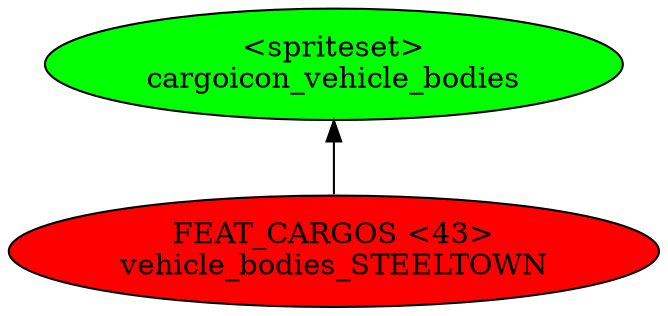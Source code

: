 digraph {
rankdir="BT"
cargoicon_vehicle_bodies [fillcolor=green style="filled" label="<spriteset>\ncargoicon_vehicle_bodies"]
vehicle_bodies_STEELTOWN [fillcolor=red style="filled" label="FEAT_CARGOS <43>\nvehicle_bodies_STEELTOWN"]
vehicle_bodies_STEELTOWN->cargoicon_vehicle_bodies
}
